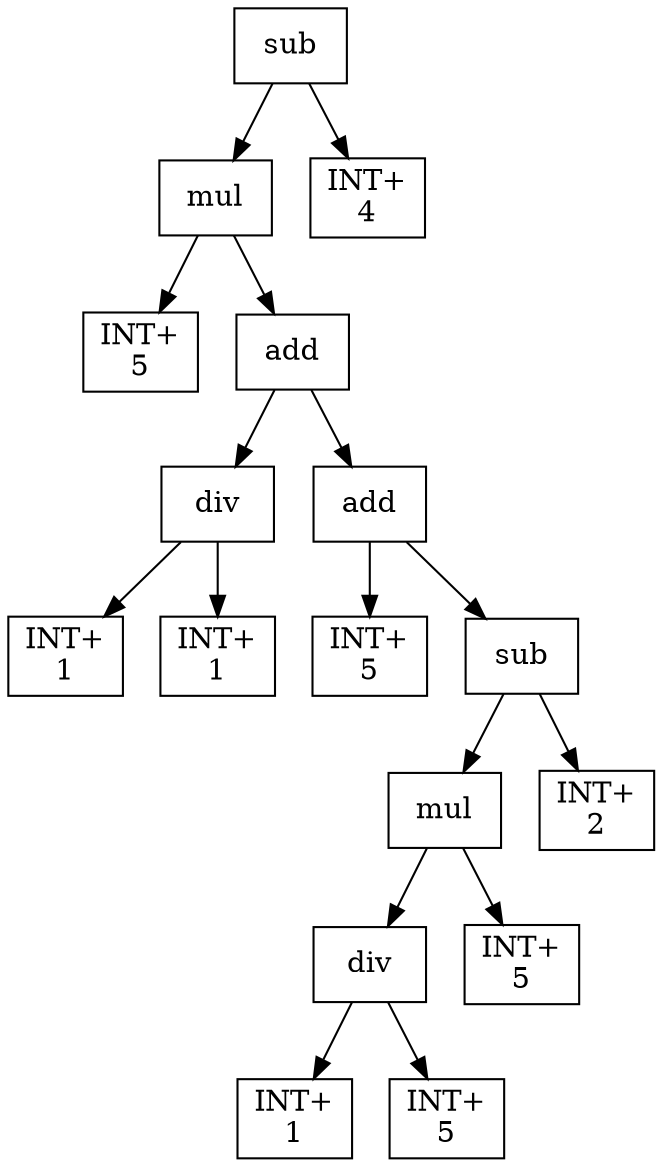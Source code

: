 digraph expr {
  node [shape=box];
  n1 [label="sub"];
  n2 [label="mul"];
  n3 [label="INT+\n5"];
  n4 [label="add"];
  n5 [label="div"];
  n6 [label="INT+\n1"];
  n7 [label="INT+\n1"];
  n5 -> n6;
  n5 -> n7;
  n8 [label="add"];
  n9 [label="INT+\n5"];
  n10 [label="sub"];
  n11 [label="mul"];
  n12 [label="div"];
  n13 [label="INT+\n1"];
  n14 [label="INT+\n5"];
  n12 -> n13;
  n12 -> n14;
  n15 [label="INT+\n5"];
  n11 -> n12;
  n11 -> n15;
  n16 [label="INT+\n2"];
  n10 -> n11;
  n10 -> n16;
  n8 -> n9;
  n8 -> n10;
  n4 -> n5;
  n4 -> n8;
  n2 -> n3;
  n2 -> n4;
  n17 [label="INT+\n4"];
  n1 -> n2;
  n1 -> n17;
}